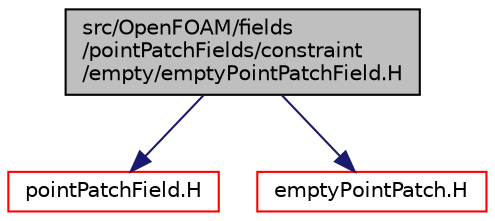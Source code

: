 digraph "src/OpenFOAM/fields/pointPatchFields/constraint/empty/emptyPointPatchField.H"
{
  bgcolor="transparent";
  edge [fontname="Helvetica",fontsize="10",labelfontname="Helvetica",labelfontsize="10"];
  node [fontname="Helvetica",fontsize="10",shape=record];
  Node1 [label="src/OpenFOAM/fields\l/pointPatchFields/constraint\l/empty/emptyPointPatchField.H",height=0.2,width=0.4,color="black", fillcolor="grey75", style="filled", fontcolor="black"];
  Node1 -> Node2 [color="midnightblue",fontsize="10",style="solid",fontname="Helvetica"];
  Node2 [label="pointPatchField.H",height=0.2,width=0.4,color="red",URL="$a08441.html"];
  Node1 -> Node3 [color="midnightblue",fontsize="10",style="solid",fontname="Helvetica"];
  Node3 [label="emptyPointPatch.H",height=0.2,width=0.4,color="red",URL="$a08888.html"];
}

